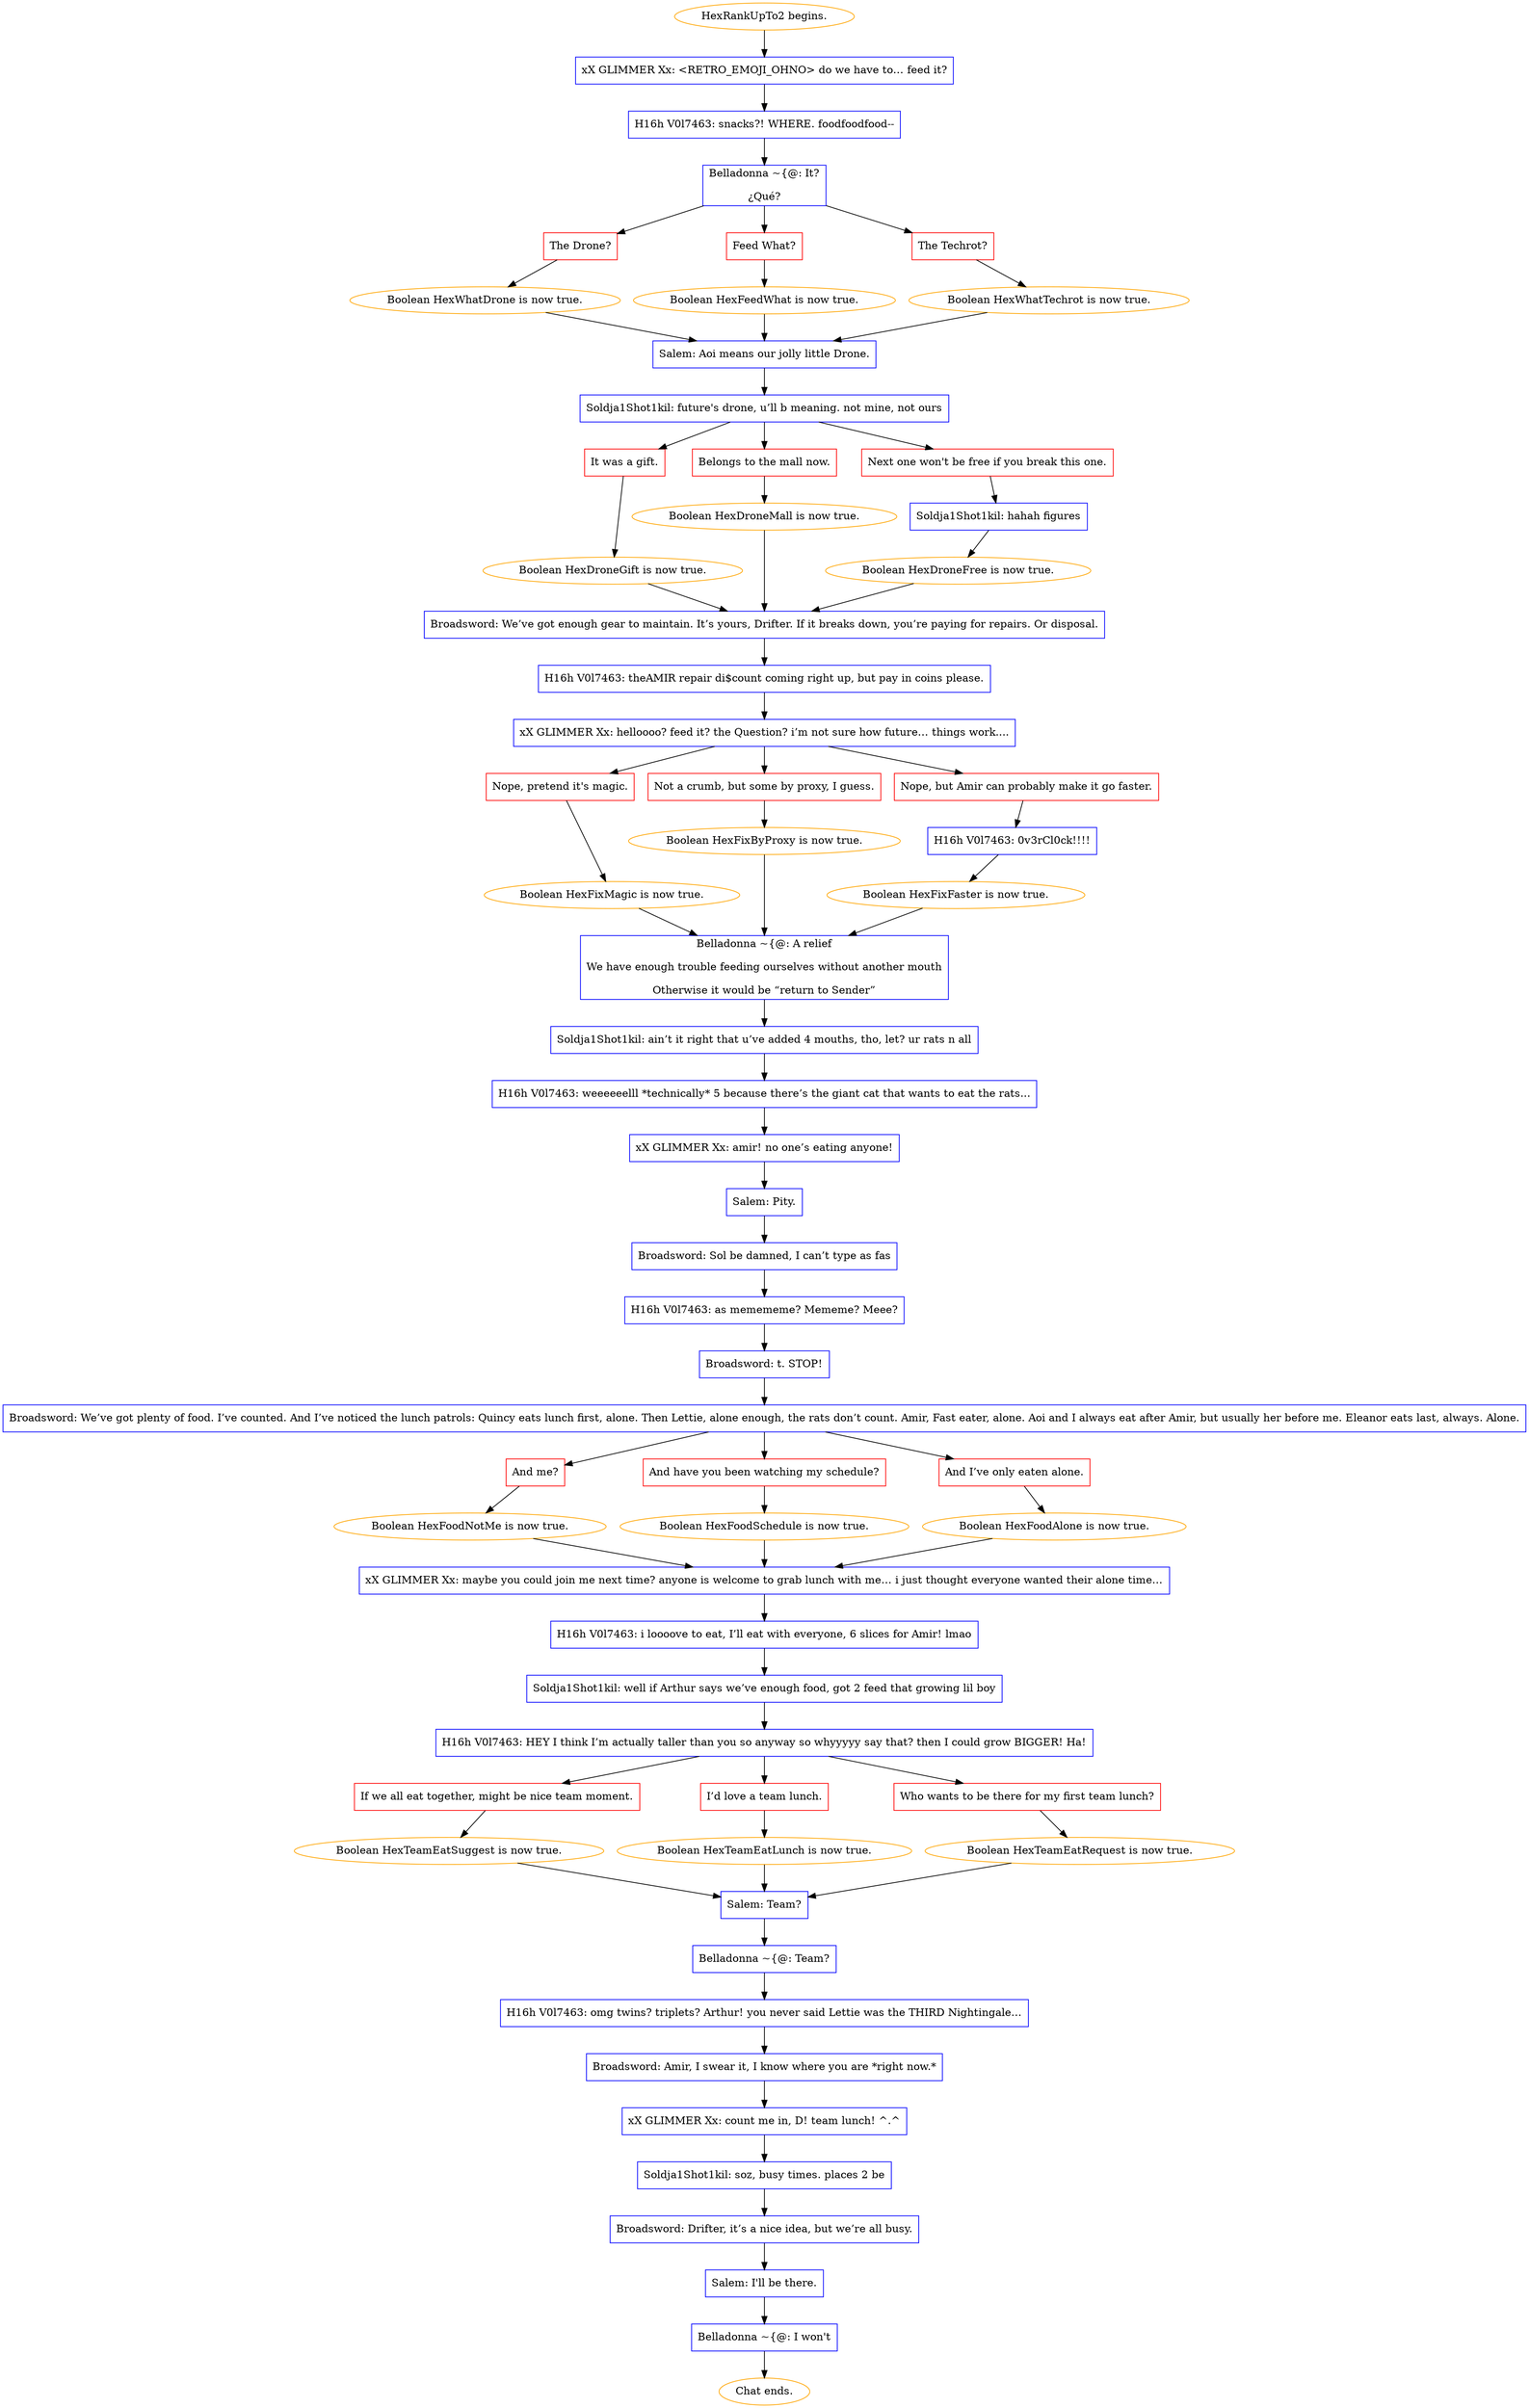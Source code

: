 digraph {
	"HexRankUpTo2 begins." [color=orange];
		"HexRankUpTo2 begins." -> j336230067;
	j336230067 [label="xX GLIMMER Xx: <RETRO_EMOJI_OHNO> do we have to… feed it?",shape=box,color=blue];
		j336230067 -> j3443491502;
	j3443491502 [label="H16h V0l7463: snacks?! WHERE. foodfoodfood--",shape=box,color=blue];
		j3443491502 -> j2789761351;
	j2789761351 [label="Belladonna ~{@: It?
¿Qué?",shape=box,color=blue];
		j2789761351 -> j2340307652;
		j2789761351 -> j859837303;
		j2789761351 -> j898793352;
	j2340307652 [label="The Drone?",shape=box,color=red];
		j2340307652 -> j4108316973;
	j859837303 [label="Feed What?",shape=box,color=red];
		j859837303 -> j607039121;
	j898793352 [label="The Techrot?",shape=box,color=red];
		j898793352 -> j794356401;
	j4108316973 [label="Boolean HexWhatDrone is now true.",color=orange];
		j4108316973 -> j3738763666;
	j607039121 [label="Boolean HexFeedWhat is now true.",color=orange];
		j607039121 -> j3738763666;
	j794356401 [label="Boolean HexWhatTechrot is now true.",color=orange];
		j794356401 -> j3738763666;
	j3738763666 [label="Salem: Aoi means our jolly little Drone.",shape=box,color=blue];
		j3738763666 -> j1743024063;
	j1743024063 [label="Soldja1Shot1kil: future's drone, u’ll b meaning. not mine, not ours",shape=box,color=blue];
		j1743024063 -> j272118142;
		j1743024063 -> j163380854;
		j1743024063 -> j2871859966;
	j272118142 [label="It was a gift.",shape=box,color=red];
		j272118142 -> j915900997;
	j163380854 [label="Belongs to the mall now.",shape=box,color=red];
		j163380854 -> j2549766145;
	j2871859966 [label="Next one won't be free if you break this one.",shape=box,color=red];
		j2871859966 -> j2816245666;
	j915900997 [label="Boolean HexDroneGift is now true.",color=orange];
		j915900997 -> j2615871854;
	j2549766145 [label="Boolean HexDroneMall is now true.",color=orange];
		j2549766145 -> j2615871854;
	j2816245666 [label="Soldja1Shot1kil: hahah figures",shape=box,color=blue];
		j2816245666 -> j420360282;
	j2615871854 [label="Broadsword: We’ve got enough gear to maintain. It’s yours, Drifter. If it breaks down, you’re paying for repairs. Or disposal.",shape=box,color=blue];
		j2615871854 -> j3677345861;
	j420360282 [label="Boolean HexDroneFree is now true.",color=orange];
		j420360282 -> j2615871854;
	j3677345861 [label="H16h V0l7463: theAMIR repair di$count coming right up, but pay in coins please.",shape=box,color=blue];
		j3677345861 -> j735256097;
	j735256097 [label="xX GLIMMER Xx: helloooo? feed it? the Question? i’m not sure how future… things work....",shape=box,color=blue];
		j735256097 -> j1445414264;
		j735256097 -> j514693791;
		j735256097 -> j1469059110;
	j1445414264 [label="Nope, pretend it's magic.",shape=box,color=red];
		j1445414264 -> j2443647526;
	j514693791 [label="Not a crumb, but some by proxy, I guess.",shape=box,color=red];
		j514693791 -> j2598874745;
	j1469059110 [label="Nope, but Amir can probably make it go faster.",shape=box,color=red];
		j1469059110 -> j3311558885;
	j2443647526 [label="Boolean HexFixMagic is now true.",color=orange];
		j2443647526 -> j1505128575;
	j2598874745 [label="Boolean HexFixByProxy is now true.",color=orange];
		j2598874745 -> j1505128575;
	j3311558885 [label="H16h V0l7463: 0v3rCl0ck!!!!",shape=box,color=blue];
		j3311558885 -> j533653328;
	j1505128575 [label="Belladonna ~{@: A relief
We have enough trouble feeding ourselves without another mouth
Otherwise it would be “return to Sender”",shape=box,color=blue];
		j1505128575 -> j186720169;
	j533653328 [label="Boolean HexFixFaster is now true.",color=orange];
		j533653328 -> j1505128575;
	j186720169 [label="Soldja1Shot1kil: ain’t it right that u’ve added 4 mouths, tho, let? ur rats n all",shape=box,color=blue];
		j186720169 -> j1227381881;
	j1227381881 [label="H16h V0l7463: weeeeeelll *technically* 5 because there’s the giant cat that wants to eat the rats...",shape=box,color=blue];
		j1227381881 -> j4136911756;
	j4136911756 [label="xX GLIMMER Xx: amir! no one’s eating anyone!",shape=box,color=blue];
		j4136911756 -> j3350413289;
	j3350413289 [label="Salem: Pity.",shape=box,color=blue];
		j3350413289 -> j3973916641;
	j3973916641 [label="Broadsword: Sol be damned, I can’t type as fas",shape=box,color=blue];
		j3973916641 -> j2869911225;
	j2869911225 [label="H16h V0l7463: as memememe? Mememe? Meee?",shape=box,color=blue];
		j2869911225 -> j1805665851;
	j1805665851 [label="Broadsword: t. STOP!",shape=box,color=blue];
		j1805665851 -> j7262838;
	j7262838 [label="Broadsword: We’ve got plenty of food. I’ve counted. And I’ve noticed the lunch patrols: Quincy eats lunch first, alone. Then Lettie, alone enough, the rats don’t count. Amir, Fast eater, alone. Aoi and I always eat after Amir, but usually her before me. Eleanor eats last, always. Alone.",shape=box,color=blue];
		j7262838 -> j4131333590;
		j7262838 -> j14746379;
		j7262838 -> j3953635677;
	j4131333590 [label="And me?",shape=box,color=red];
		j4131333590 -> j458758445;
	j14746379 [label="And have you been watching my schedule?",shape=box,color=red];
		j14746379 -> j3137441684;
	j3953635677 [label="And I’ve only eaten alone.",shape=box,color=red];
		j3953635677 -> j3449641926;
	j458758445 [label="Boolean HexFoodNotMe is now true.",color=orange];
		j458758445 -> j1061680989;
	j3137441684 [label="Boolean HexFoodSchedule is now true.",color=orange];
		j3137441684 -> j1061680989;
	j3449641926 [label="Boolean HexFoodAlone is now true.",color=orange];
		j3449641926 -> j1061680989;
	j1061680989 [label="xX GLIMMER Xx: maybe you could join me next time? anyone is welcome to grab lunch with me… i just thought everyone wanted their alone time…",shape=box,color=blue];
		j1061680989 -> j1166538478;
	j1166538478 [label="H16h V0l7463: i loooove to eat, I’ll eat with everyone, 6 slices for Amir! lmao",shape=box,color=blue];
		j1166538478 -> j2769622177;
	j2769622177 [label="Soldja1Shot1kil: well if Arthur says we’ve enough food, got 2 feed that growing lil boy",shape=box,color=blue];
		j2769622177 -> j3380237058;
	j3380237058 [label="H16h V0l7463: HEY I think I’m actually taller than you so anyway so whyyyyy say that? then I could grow BIGGER! Ha!",shape=box,color=blue];
		j3380237058 -> j1153777687;
		j3380237058 -> j3280013073;
		j3380237058 -> j3750837105;
	j1153777687 [label="If we all eat together, might be nice team moment.",shape=box,color=red];
		j1153777687 -> j161598905;
	j3280013073 [label="I’d love a team lunch.",shape=box,color=red];
		j3280013073 -> j1116717400;
	j3750837105 [label="Who wants to be there for my first team lunch?",shape=box,color=red];
		j3750837105 -> j399806013;
	j161598905 [label="Boolean HexTeamEatSuggest is now true.",color=orange];
		j161598905 -> j2313942478;
	j1116717400 [label="Boolean HexTeamEatLunch is now true.",color=orange];
		j1116717400 -> j2313942478;
	j399806013 [label="Boolean HexTeamEatRequest is now true.",color=orange];
		j399806013 -> j2313942478;
	j2313942478 [label="Salem: Team?",shape=box,color=blue];
		j2313942478 -> j77774550;
	j77774550 [label="Belladonna ~{@: Team?",shape=box,color=blue];
		j77774550 -> j1741895356;
	j1741895356 [label="H16h V0l7463: omg twins? triplets? Arthur! you never said Lettie was the THIRD Nightingale…",shape=box,color=blue];
		j1741895356 -> j4263635261;
	j4263635261 [label="Broadsword: Amir, I swear it, I know where you are *right now.*",shape=box,color=blue];
		j4263635261 -> j3660427480;
	j3660427480 [label="xX GLIMMER Xx: count me in, D! team lunch! ^.^",shape=box,color=blue];
		j3660427480 -> j2160126133;
	j2160126133 [label="Soldja1Shot1kil: soz, busy times. places 2 be",shape=box,color=blue];
		j2160126133 -> j3450178835;
	j3450178835 [label="Broadsword: Drifter, it’s a nice idea, but we’re all busy.",shape=box,color=blue];
		j3450178835 -> j762662668;
	j762662668 [label="Salem: I'll be there.",shape=box,color=blue];
		j762662668 -> j157642109;
	j157642109 [label="Belladonna ~{@: I won't",shape=box,color=blue];
		j157642109 -> "Chat ends.";
	"Chat ends." [color=orange];
}